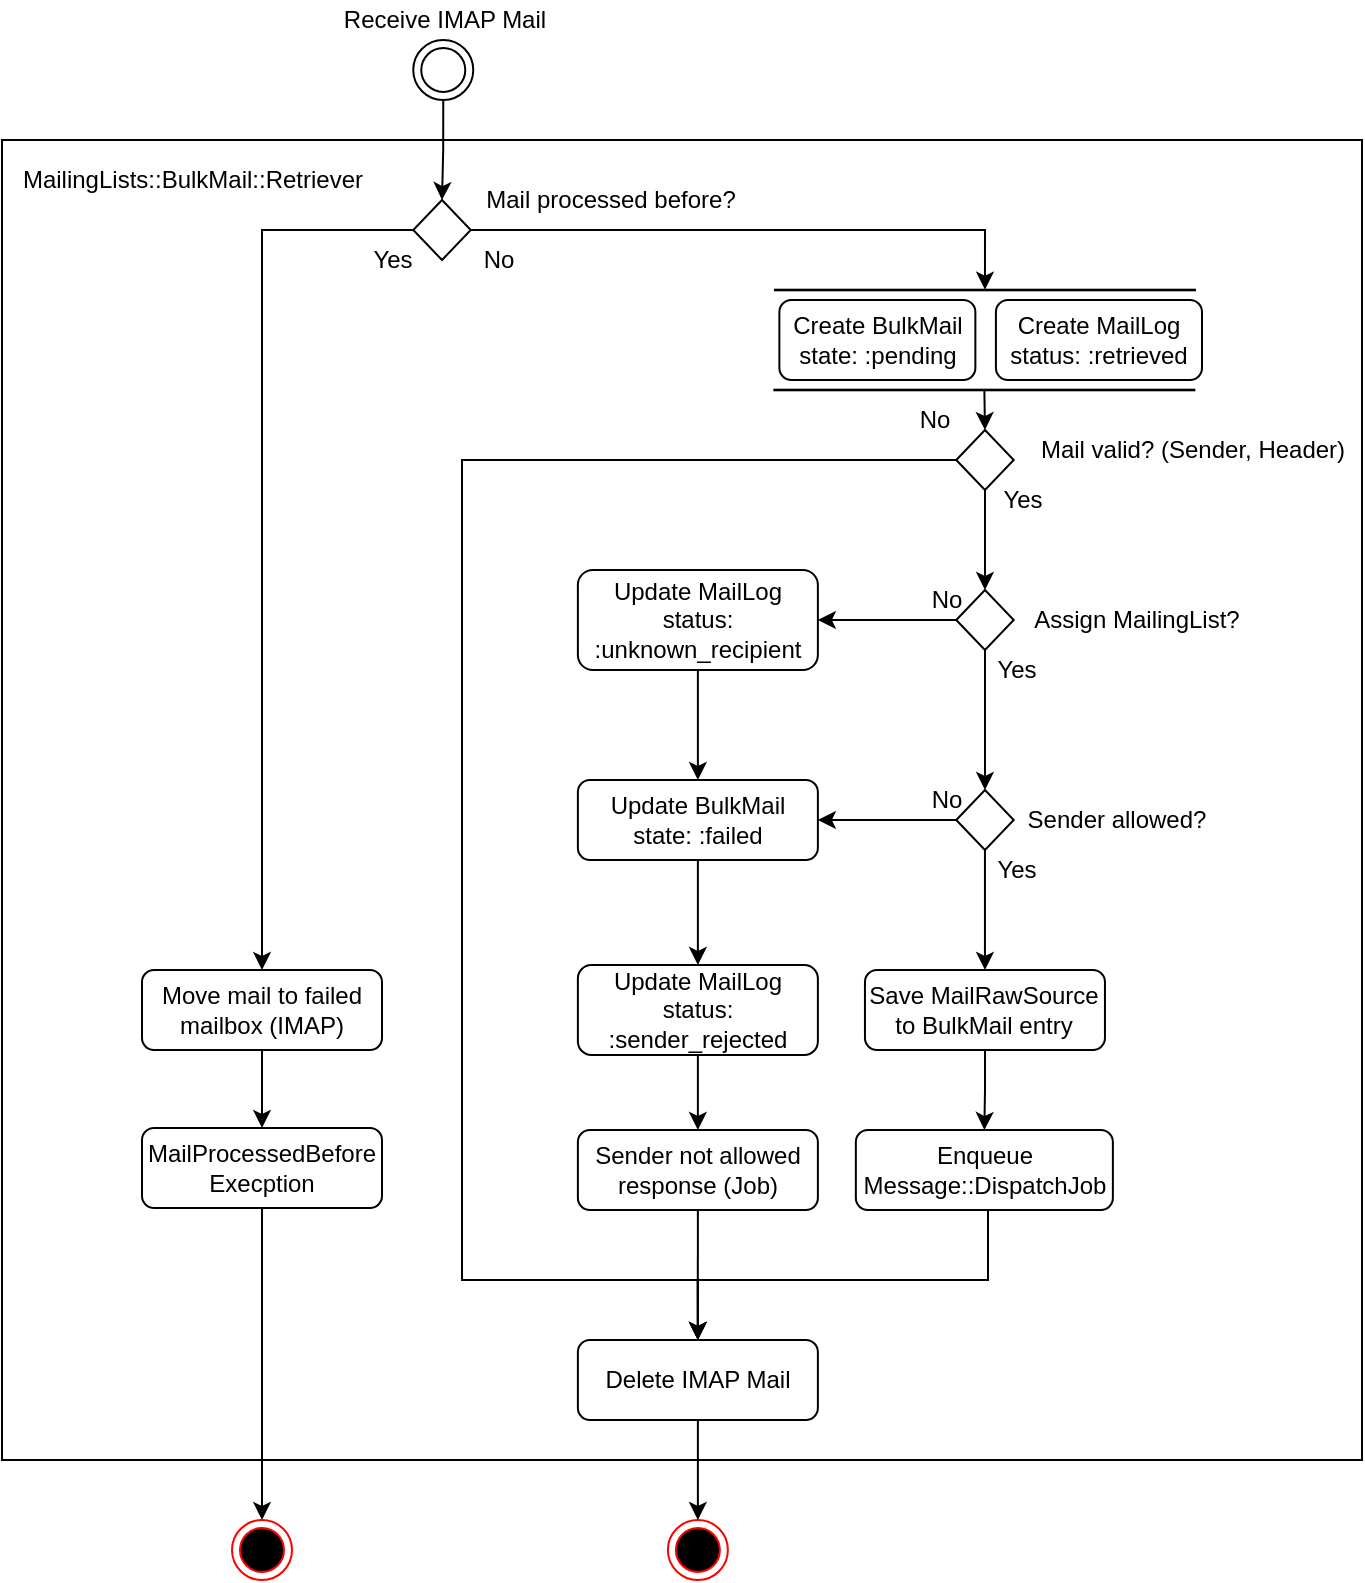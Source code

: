 <mxfile version="15.9.4" type="device"><diagram id="C5RBs43oDa-KdzZeNtuy" name="Page-1"><mxGraphModel dx="977" dy="1314" grid="1" gridSize="10" guides="1" tooltips="1" connect="1" arrows="1" fold="1" page="1" pageScale="1" pageWidth="827" pageHeight="1169" math="0" shadow="0"><root><mxCell id="WIyWlLk6GJQsqaUBKTNV-0"/><mxCell id="WIyWlLk6GJQsqaUBKTNV-1" parent="WIyWlLk6GJQsqaUBKTNV-0"/><mxCell id="dEIOVO7-n2dO_YuL5tAZ-57" value="" style="rounded=0;whiteSpace=wrap;html=1;" parent="WIyWlLk6GJQsqaUBKTNV-1" vertex="1"><mxGeometry x="110" y="90" width="680" height="660" as="geometry"/></mxCell><mxCell id="dZTUYTMGQPjRePa1eu06-48" style="edgeStyle=orthogonalEdgeStyle;rounded=0;orthogonalLoop=1;jettySize=auto;html=1;entryX=0;entryY=0.5;entryDx=0;entryDy=0;" parent="WIyWlLk6GJQsqaUBKTNV-1" source="WIyWlLk6GJQsqaUBKTNV-6" target="dZTUYTMGQPjRePa1eu06-37" edge="1"><mxGeometry relative="1" as="geometry"/></mxCell><mxCell id="WIyWlLk6GJQsqaUBKTNV-6" value="" style="rhombus;whiteSpace=wrap;html=1;shadow=0;fontFamily=Helvetica;fontSize=12;align=center;strokeWidth=1;spacing=6;spacingTop=-4;" parent="WIyWlLk6GJQsqaUBKTNV-1" vertex="1"><mxGeometry x="315.63" y="120" width="28.75" height="30" as="geometry"/></mxCell><mxCell id="7kqk5AfiqWKKjKlD9xUX-3" style="edgeStyle=orthogonalEdgeStyle;rounded=0;orthogonalLoop=1;jettySize=auto;html=1;entryX=0.5;entryY=0;entryDx=0;entryDy=0;exitX=0;exitY=0.5;exitDx=0;exitDy=0;" parent="WIyWlLk6GJQsqaUBKTNV-1" source="WIyWlLk6GJQsqaUBKTNV-6" target="WIyWlLk6GJQsqaUBKTNV-11" edge="1"><mxGeometry relative="1" as="geometry"><Array as="points"><mxPoint x="240" y="135"/></Array></mxGeometry></mxCell><mxCell id="7kqk5AfiqWKKjKlD9xUX-1" style="edgeStyle=orthogonalEdgeStyle;rounded=0;orthogonalLoop=1;jettySize=auto;html=1;exitX=0.5;exitY=1;exitDx=0;exitDy=0;" parent="WIyWlLk6GJQsqaUBKTNV-1" source="dEIOVO7-n2dO_YuL5tAZ-51" target="WIyWlLk6GJQsqaUBKTNV-6" edge="1"><mxGeometry relative="1" as="geometry"><mxPoint x="330" y="80" as="sourcePoint"/></mxGeometry></mxCell><mxCell id="dEIOVO7-n2dO_YuL5tAZ-23" style="edgeStyle=orthogonalEdgeStyle;rounded=0;orthogonalLoop=1;jettySize=auto;html=1;entryX=0.5;entryY=0;entryDx=0;entryDy=0;exitX=0.5;exitY=1;exitDx=0;exitDy=0;" parent="WIyWlLk6GJQsqaUBKTNV-1" source="dEIOVO7-n2dO_YuL5tAZ-54" target="dEIOVO7-n2dO_YuL5tAZ-55" edge="1"><mxGeometry relative="1" as="geometry"><mxPoint x="602.95" y="390" as="sourcePoint"/><mxPoint x="602.96" y="430" as="targetPoint"/></mxGeometry></mxCell><mxCell id="7kqk5AfiqWKKjKlD9xUX-37" style="edgeStyle=orthogonalEdgeStyle;rounded=0;orthogonalLoop=1;jettySize=auto;html=1;startArrow=none;" parent="WIyWlLk6GJQsqaUBKTNV-1" source="WIyWlLk6GJQsqaUBKTNV-12" target="7kqk5AfiqWKKjKlD9xUX-36" edge="1"><mxGeometry relative="1" as="geometry"/></mxCell><mxCell id="WIyWlLk6GJQsqaUBKTNV-11" value="Move mail to failed mailbox (IMAP)" style="rounded=1;whiteSpace=wrap;html=1;fontSize=12;glass=0;strokeWidth=1;shadow=0;" parent="WIyWlLk6GJQsqaUBKTNV-1" vertex="1"><mxGeometry x="180" y="505" width="120" height="40" as="geometry"/></mxCell><mxCell id="7kqk5AfiqWKKjKlD9xUX-9" style="edgeStyle=orthogonalEdgeStyle;rounded=0;orthogonalLoop=1;jettySize=auto;html=1;exitX=0.5;exitY=1;exitDx=0;exitDy=0;entryX=0.5;entryY=0;entryDx=0;entryDy=0;" parent="WIyWlLk6GJQsqaUBKTNV-1" source="WIyWlLk6GJQsqaUBKTNV-11" target="WIyWlLk6GJQsqaUBKTNV-12" edge="1"><mxGeometry relative="1" as="geometry"><mxPoint x="649.5" y="270" as="targetPoint"/></mxGeometry></mxCell><mxCell id="7kqk5AfiqWKKjKlD9xUX-4" value="Yes" style="text;html=1;align=center;verticalAlign=middle;resizable=0;points=[];autosize=1;strokeColor=none;fillColor=none;" parent="WIyWlLk6GJQsqaUBKTNV-1" vertex="1"><mxGeometry x="600.04" y="260" width="40" height="20" as="geometry"/></mxCell><mxCell id="7kqk5AfiqWKKjKlD9xUX-24" style="edgeStyle=orthogonalEdgeStyle;rounded=0;orthogonalLoop=1;jettySize=auto;html=1;entryX=0.5;entryY=0;entryDx=0;entryDy=0;" parent="WIyWlLk6GJQsqaUBKTNV-1" source="7kqk5AfiqWKKjKlD9xUX-5" target="7kqk5AfiqWKKjKlD9xUX-23" edge="1"><mxGeometry relative="1" as="geometry"/></mxCell><mxCell id="7kqk5AfiqWKKjKlD9xUX-5" value="Save MailRawSource to BulkMail entry" style="rounded=1;whiteSpace=wrap;html=1;fontSize=12;glass=0;strokeWidth=1;shadow=0;" parent="WIyWlLk6GJQsqaUBKTNV-1" vertex="1"><mxGeometry x="541.48" y="505" width="120" height="40" as="geometry"/></mxCell><mxCell id="7kqk5AfiqWKKjKlD9xUX-10" value="No" style="text;html=1;align=center;verticalAlign=middle;resizable=0;points=[];autosize=1;strokeColor=none;fillColor=none;" parent="WIyWlLk6GJQsqaUBKTNV-1" vertex="1"><mxGeometry x="567.36" y="310" width="30" height="20" as="geometry"/></mxCell><mxCell id="7kqk5AfiqWKKjKlD9xUX-13" value="No" style="text;html=1;align=center;verticalAlign=middle;resizable=0;points=[];autosize=1;strokeColor=none;fillColor=none;" parent="WIyWlLk6GJQsqaUBKTNV-1" vertex="1"><mxGeometry x="561.25" y="220" width="30" height="20" as="geometry"/></mxCell><mxCell id="7kqk5AfiqWKKjKlD9xUX-14" value="Create MailLog&lt;br&gt;status: :retrieved" style="rounded=1;whiteSpace=wrap;html=1;fontSize=12;glass=0;strokeWidth=1;shadow=0;" parent="WIyWlLk6GJQsqaUBKTNV-1" vertex="1"><mxGeometry x="606.96" y="170" width="103.04" height="40" as="geometry"/></mxCell><mxCell id="7kqk5AfiqWKKjKlD9xUX-17" value="Yes" style="text;html=1;align=center;verticalAlign=middle;resizable=0;points=[];autosize=1;strokeColor=none;fillColor=none;" parent="WIyWlLk6GJQsqaUBKTNV-1" vertex="1"><mxGeometry x="597.36" y="345" width="40" height="20" as="geometry"/></mxCell><mxCell id="dEIOVO7-n2dO_YuL5tAZ-22" style="edgeStyle=orthogonalEdgeStyle;rounded=0;orthogonalLoop=1;jettySize=auto;html=1;exitX=0;exitY=0.5;exitDx=0;exitDy=0;entryX=1;entryY=0.5;entryDx=0;entryDy=0;" parent="WIyWlLk6GJQsqaUBKTNV-1" source="dEIOVO7-n2dO_YuL5tAZ-54" target="7kqk5AfiqWKKjKlD9xUX-35" edge="1"><mxGeometry relative="1" as="geometry"><mxPoint x="565.91" y="330" as="sourcePoint"/></mxGeometry></mxCell><mxCell id="dEIOVO7-n2dO_YuL5tAZ-26" style="edgeStyle=orthogonalEdgeStyle;rounded=0;orthogonalLoop=1;jettySize=auto;html=1;exitX=0;exitY=0.5;exitDx=0;exitDy=0;" parent="WIyWlLk6GJQsqaUBKTNV-1" source="dEIOVO7-n2dO_YuL5tAZ-55" target="7kqk5AfiqWKKjKlD9xUX-28" edge="1"><mxGeometry relative="1" as="geometry"><mxPoint x="567.94" y="430" as="sourcePoint"/></mxGeometry></mxCell><mxCell id="dEIOVO7-n2dO_YuL5tAZ-27" style="edgeStyle=orthogonalEdgeStyle;rounded=0;orthogonalLoop=1;jettySize=auto;html=1;entryX=0.5;entryY=0;entryDx=0;entryDy=0;exitX=0.5;exitY=1;exitDx=0;exitDy=0;" parent="WIyWlLk6GJQsqaUBKTNV-1" source="dEIOVO7-n2dO_YuL5tAZ-55" target="7kqk5AfiqWKKjKlD9xUX-5" edge="1"><mxGeometry relative="1" as="geometry"><mxPoint x="602.94" y="460.0" as="sourcePoint"/></mxGeometry></mxCell><mxCell id="dEIOVO7-n2dO_YuL5tAZ-15" style="edgeStyle=orthogonalEdgeStyle;rounded=0;orthogonalLoop=1;jettySize=auto;html=1;entryX=0.5;entryY=0;entryDx=0;entryDy=0;" parent="WIyWlLk6GJQsqaUBKTNV-1" source="7kqk5AfiqWKKjKlD9xUX-23" target="dZTUYTMGQPjRePa1eu06-50" edge="1"><mxGeometry relative="1" as="geometry"><mxPoint x="457.94" y="925" as="targetPoint"/><Array as="points"><mxPoint x="603" y="660"/><mxPoint x="458" y="660"/></Array></mxGeometry></mxCell><mxCell id="7kqk5AfiqWKKjKlD9xUX-23" value="Enqueue Message::DispatchJob" style="rounded=1;whiteSpace=wrap;html=1;fontSize=12;glass=0;strokeWidth=1;shadow=0;" parent="WIyWlLk6GJQsqaUBKTNV-1" vertex="1"><mxGeometry x="536.92" y="585" width="128.52" height="40" as="geometry"/></mxCell><mxCell id="7kqk5AfiqWKKjKlD9xUX-25" value="" style="ellipse;html=1;shape=endState;fillColor=#000000;strokeColor=#ff0000;" parent="WIyWlLk6GJQsqaUBKTNV-1" vertex="1"><mxGeometry x="442.94" y="780" width="30" height="30" as="geometry"/></mxCell><mxCell id="7kqk5AfiqWKKjKlD9xUX-31" style="edgeStyle=orthogonalEdgeStyle;rounded=0;orthogonalLoop=1;jettySize=auto;html=1;entryX=0.5;entryY=0;entryDx=0;entryDy=0;" parent="WIyWlLk6GJQsqaUBKTNV-1" source="7kqk5AfiqWKKjKlD9xUX-28" target="dEIOVO7-n2dO_YuL5tAZ-45" edge="1"><mxGeometry relative="1" as="geometry"/></mxCell><mxCell id="7kqk5AfiqWKKjKlD9xUX-28" value="Update BulkMail state: :failed" style="rounded=1;whiteSpace=wrap;html=1;fontSize=12;glass=0;strokeWidth=1;shadow=0;" parent="WIyWlLk6GJQsqaUBKTNV-1" vertex="1"><mxGeometry x="397.94" y="410" width="120" height="40" as="geometry"/></mxCell><mxCell id="7kqk5AfiqWKKjKlD9xUX-30" value="Sender not allowed response (Job)" style="rounded=1;whiteSpace=wrap;html=1;fontSize=12;glass=0;strokeWidth=1;shadow=0;" parent="WIyWlLk6GJQsqaUBKTNV-1" vertex="1"><mxGeometry x="397.94" y="585" width="120" height="40" as="geometry"/></mxCell><mxCell id="7kqk5AfiqWKKjKlD9xUX-40" style="edgeStyle=orthogonalEdgeStyle;rounded=0;orthogonalLoop=1;jettySize=auto;html=1;entryX=0.5;entryY=0;entryDx=0;entryDy=0;exitX=0.5;exitY=1;exitDx=0;exitDy=0;" parent="WIyWlLk6GJQsqaUBKTNV-1" source="7kqk5AfiqWKKjKlD9xUX-30" target="dZTUYTMGQPjRePa1eu06-50" edge="1"><mxGeometry relative="1" as="geometry"><mxPoint x="457.94" y="955" as="sourcePoint"/><mxPoint x="457.94" y="925" as="targetPoint"/><Array as="points"><mxPoint x="458" y="690"/><mxPoint x="458" y="690"/></Array></mxGeometry></mxCell><mxCell id="dEIOVO7-n2dO_YuL5tAZ-25" style="edgeStyle=orthogonalEdgeStyle;rounded=0;orthogonalLoop=1;jettySize=auto;html=1;exitX=0.5;exitY=1;exitDx=0;exitDy=0;entryX=0.5;entryY=0;entryDx=0;entryDy=0;" parent="WIyWlLk6GJQsqaUBKTNV-1" source="7kqk5AfiqWKKjKlD9xUX-35" target="7kqk5AfiqWKKjKlD9xUX-28" edge="1"><mxGeometry relative="1" as="geometry"><mxPoint x="328.38" y="330.0" as="targetPoint"/><Array as="points"/></mxGeometry></mxCell><mxCell id="7kqk5AfiqWKKjKlD9xUX-35" value="Update MailLog&lt;br&gt;status:&lt;br&gt;:unknown_recipient" style="rounded=1;whiteSpace=wrap;html=1;fontSize=12;glass=0;strokeWidth=1;shadow=0;" parent="WIyWlLk6GJQsqaUBKTNV-1" vertex="1"><mxGeometry x="397.94" y="305" width="120" height="50" as="geometry"/></mxCell><mxCell id="7kqk5AfiqWKKjKlD9xUX-36" value="" style="ellipse;html=1;shape=endState;fillColor=#000000;strokeColor=#ff0000;" parent="WIyWlLk6GJQsqaUBKTNV-1" vertex="1"><mxGeometry x="225" y="780" width="30" height="30" as="geometry"/></mxCell><mxCell id="WIyWlLk6GJQsqaUBKTNV-12" value="MailProcessedBefore&lt;br&gt;Execption" style="rounded=1;whiteSpace=wrap;html=1;fontSize=12;glass=0;strokeWidth=1;shadow=0;" parent="WIyWlLk6GJQsqaUBKTNV-1" vertex="1"><mxGeometry x="180" y="584" width="120" height="40" as="geometry"/></mxCell><mxCell id="dEIOVO7-n2dO_YuL5tAZ-18" style="edgeStyle=orthogonalEdgeStyle;rounded=0;orthogonalLoop=1;jettySize=auto;html=1;entryX=0.5;entryY=0;entryDx=0;entryDy=0;exitX=0;exitY=0.5;exitDx=0;exitDy=0;" parent="WIyWlLk6GJQsqaUBKTNV-1" source="dEIOVO7-n2dO_YuL5tAZ-50" target="dZTUYTMGQPjRePa1eu06-50" edge="1"><mxGeometry relative="1" as="geometry"><mxPoint x="567.94" y="305" as="sourcePoint"/><mxPoint x="457.94" y="925" as="targetPoint"/><Array as="points"><mxPoint x="340" y="250"/><mxPoint x="340" y="660"/><mxPoint x="458" y="660"/></Array></mxGeometry></mxCell><mxCell id="dEIOVO7-n2dO_YuL5tAZ-9" value="No" style="text;html=1;align=center;verticalAlign=middle;resizable=0;points=[];autosize=1;strokeColor=none;fillColor=none;" parent="WIyWlLk6GJQsqaUBKTNV-1" vertex="1"><mxGeometry x="567.35" y="410" width="30" height="20" as="geometry"/></mxCell><mxCell id="dEIOVO7-n2dO_YuL5tAZ-10" value="Yes" style="text;html=1;align=center;verticalAlign=middle;resizable=0;points=[];autosize=1;strokeColor=none;fillColor=none;" parent="WIyWlLk6GJQsqaUBKTNV-1" vertex="1"><mxGeometry x="597.35" y="445" width="40" height="20" as="geometry"/></mxCell><mxCell id="dEIOVO7-n2dO_YuL5tAZ-28" value="&lt;span&gt;Mail processed before?&lt;/span&gt;" style="text;html=1;align=center;verticalAlign=middle;resizable=0;points=[];autosize=1;strokeColor=none;fillColor=none;" parent="WIyWlLk6GJQsqaUBKTNV-1" vertex="1"><mxGeometry x="344.38" y="110" width="140" height="20" as="geometry"/></mxCell><mxCell id="dEIOVO7-n2dO_YuL5tAZ-33" value="&lt;span&gt;Mail valid? (Sender, Header)&lt;/span&gt;" style="text;html=1;align=center;verticalAlign=middle;resizable=0;points=[];autosize=1;strokeColor=none;fillColor=none;" parent="WIyWlLk6GJQsqaUBKTNV-1" vertex="1"><mxGeometry x="620.0" y="235" width="170" height="20" as="geometry"/></mxCell><mxCell id="dEIOVO7-n2dO_YuL5tAZ-38" value="&lt;span&gt;Sender allowed?&lt;/span&gt;" style="text;html=1;align=center;verticalAlign=middle;resizable=0;points=[];autosize=1;strokeColor=none;fillColor=none;" parent="WIyWlLk6GJQsqaUBKTNV-1" vertex="1"><mxGeometry x="617.32" y="420" width="100" height="20" as="geometry"/></mxCell><mxCell id="dEIOVO7-n2dO_YuL5tAZ-41" value="&lt;span&gt;Assign MailingList?&lt;/span&gt;" style="text;html=1;align=center;verticalAlign=middle;resizable=0;points=[];autosize=1;strokeColor=none;fillColor=none;" parent="WIyWlLk6GJQsqaUBKTNV-1" vertex="1"><mxGeometry x="617.33" y="320" width="120" height="20" as="geometry"/></mxCell><mxCell id="dEIOVO7-n2dO_YuL5tAZ-46" value="" style="edgeStyle=none;rounded=0;orthogonalLoop=1;jettySize=auto;html=1;endArrow=classic;endFill=1;" parent="WIyWlLk6GJQsqaUBKTNV-1" source="dEIOVO7-n2dO_YuL5tAZ-45" target="7kqk5AfiqWKKjKlD9xUX-30" edge="1"><mxGeometry relative="1" as="geometry"/></mxCell><mxCell id="dEIOVO7-n2dO_YuL5tAZ-45" value="Update MailLog&lt;br&gt;status: :sender_rejected" style="rounded=1;whiteSpace=wrap;html=1;fontSize=12;glass=0;strokeWidth=1;shadow=0;" parent="WIyWlLk6GJQsqaUBKTNV-1" vertex="1"><mxGeometry x="397.94" y="502.5" width="120" height="45" as="geometry"/></mxCell><mxCell id="dEIOVO7-n2dO_YuL5tAZ-47" value="No" style="text;html=1;align=center;verticalAlign=middle;resizable=0;points=[];autosize=1;strokeColor=none;fillColor=none;" parent="WIyWlLk6GJQsqaUBKTNV-1" vertex="1"><mxGeometry x="343" y="140" width="30" height="20" as="geometry"/></mxCell><mxCell id="dEIOVO7-n2dO_YuL5tAZ-48" value="Yes" style="text;html=1;align=center;verticalAlign=middle;resizable=0;points=[];autosize=1;strokeColor=none;fillColor=none;" parent="WIyWlLk6GJQsqaUBKTNV-1" vertex="1"><mxGeometry x="284.97" y="140" width="40" height="20" as="geometry"/></mxCell><mxCell id="dZTUYTMGQPjRePa1eu06-55" style="edgeStyle=orthogonalEdgeStyle;rounded=0;orthogonalLoop=1;jettySize=auto;html=1;exitX=0.5;exitY=1;exitDx=0;exitDy=0;entryX=0.5;entryY=0;entryDx=0;entryDy=0;" parent="WIyWlLk6GJQsqaUBKTNV-1" source="dEIOVO7-n2dO_YuL5tAZ-50" target="dEIOVO7-n2dO_YuL5tAZ-54" edge="1"><mxGeometry relative="1" as="geometry"/></mxCell><mxCell id="dEIOVO7-n2dO_YuL5tAZ-50" value="" style="rhombus;whiteSpace=wrap;html=1;shadow=0;fontFamily=Helvetica;fontSize=12;align=center;strokeWidth=1;spacing=6;spacingTop=-4;" parent="WIyWlLk6GJQsqaUBKTNV-1" vertex="1"><mxGeometry x="587.11" y="235" width="28.75" height="30" as="geometry"/></mxCell><mxCell id="dEIOVO7-n2dO_YuL5tAZ-51" value="" style="ellipse;shape=doubleEllipse;html=1;dashed=0;whitespace=wrap;aspect=fixed;" parent="WIyWlLk6GJQsqaUBKTNV-1" vertex="1"><mxGeometry x="315.63" y="40" width="30" height="30" as="geometry"/></mxCell><mxCell id="dEIOVO7-n2dO_YuL5tAZ-52" value="&lt;span&gt;Receive IMAP Mail&lt;/span&gt;" style="text;html=1;align=center;verticalAlign=middle;resizable=0;points=[];autosize=1;strokeColor=none;fillColor=none;" parent="WIyWlLk6GJQsqaUBKTNV-1" vertex="1"><mxGeometry x="270.63" y="20" width="120" height="20" as="geometry"/></mxCell><mxCell id="dEIOVO7-n2dO_YuL5tAZ-54" value="" style="rhombus;whiteSpace=wrap;html=1;shadow=0;fontFamily=Helvetica;fontSize=12;align=center;strokeWidth=1;spacing=6;spacingTop=-4;" parent="WIyWlLk6GJQsqaUBKTNV-1" vertex="1"><mxGeometry x="587.11" y="315" width="28.75" height="30" as="geometry"/></mxCell><mxCell id="dEIOVO7-n2dO_YuL5tAZ-55" value="" style="rhombus;whiteSpace=wrap;html=1;shadow=0;fontFamily=Helvetica;fontSize=12;align=center;strokeWidth=1;spacing=6;spacingTop=-4;" parent="WIyWlLk6GJQsqaUBKTNV-1" vertex="1"><mxGeometry x="587.11" y="415" width="28.75" height="30" as="geometry"/></mxCell><mxCell id="dEIOVO7-n2dO_YuL5tAZ-58" value="MailingLists::BulkMail::Retriever" style="text;html=1;align=center;verticalAlign=middle;resizable=0;points=[];autosize=1;strokeColor=none;fillColor=none;" parent="WIyWlLk6GJQsqaUBKTNV-1" vertex="1"><mxGeometry x="110" y="100" width="190" height="20" as="geometry"/></mxCell><mxCell id="dZTUYTMGQPjRePa1eu06-20" value="Create BulkMail&lt;br&gt;state: :pending" style="rounded=1;whiteSpace=wrap;html=1;fontSize=12;glass=0;strokeWidth=1;shadow=0;" parent="WIyWlLk6GJQsqaUBKTNV-1" vertex="1"><mxGeometry x="498.69" y="170" width="98" height="40" as="geometry"/></mxCell><mxCell id="dZTUYTMGQPjRePa1eu06-37" value="" style="shape=rect;html=1;fillColor=#000000;verticalLabelPosition=bottom;verticalAlignment=top;rotation=90;" parent="WIyWlLk6GJQsqaUBKTNV-1" vertex="1"><mxGeometry x="601.33" y="60" width="0.3" height="210" as="geometry"/></mxCell><mxCell id="dZTUYTMGQPjRePa1eu06-52" style="edgeStyle=orthogonalEdgeStyle;rounded=0;orthogonalLoop=1;jettySize=auto;html=1;entryX=0.5;entryY=0;entryDx=0;entryDy=0;" parent="WIyWlLk6GJQsqaUBKTNV-1" source="dZTUYTMGQPjRePa1eu06-50" target="7kqk5AfiqWKKjKlD9xUX-25" edge="1"><mxGeometry relative="1" as="geometry"/></mxCell><mxCell id="dZTUYTMGQPjRePa1eu06-50" value="&lt;span&gt;Delete IMAP Mail&lt;/span&gt;" style="rounded=1;whiteSpace=wrap;html=1;fontSize=12;glass=0;strokeWidth=1;shadow=0;" parent="WIyWlLk6GJQsqaUBKTNV-1" vertex="1"><mxGeometry x="397.94" y="690" width="120" height="40" as="geometry"/></mxCell><mxCell id="dZTUYTMGQPjRePa1eu06-56" style="edgeStyle=orthogonalEdgeStyle;rounded=0;orthogonalLoop=1;jettySize=auto;html=1;exitX=0;exitY=0.5;exitDx=0;exitDy=0;entryX=0.5;entryY=0;entryDx=0;entryDy=0;" parent="WIyWlLk6GJQsqaUBKTNV-1" source="dZTUYTMGQPjRePa1eu06-53" target="dEIOVO7-n2dO_YuL5tAZ-50" edge="1"><mxGeometry relative="1" as="geometry"/></mxCell><mxCell id="dZTUYTMGQPjRePa1eu06-53" value="" style="shape=rect;html=1;fillColor=#000000;verticalLabelPosition=bottom;verticalAlignment=top;rotation=90;" parent="WIyWlLk6GJQsqaUBKTNV-1" vertex="1"><mxGeometry x="601.03" y="110" width="0.3" height="210" as="geometry"/></mxCell></root></mxGraphModel></diagram></mxfile>